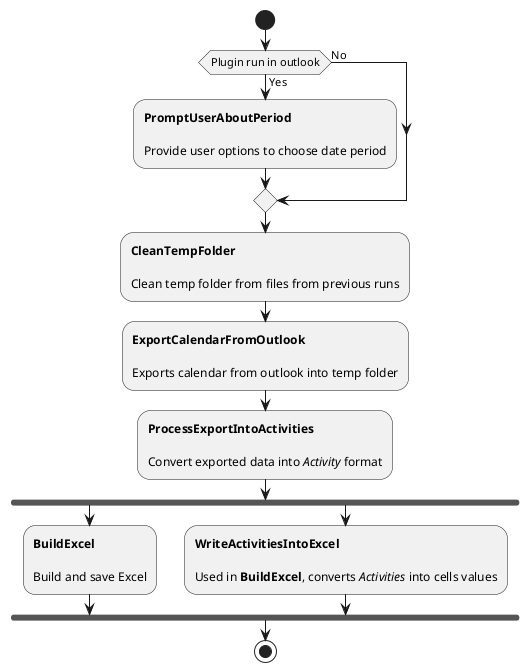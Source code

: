 @startuml
start

if (Plugin run in outlook) then (Yes)
    :**PromptUserAboutPeriod**

    Provide user options to choose date period;
else (No)
endif


:**CleanTempFolder**

Clean temp folder from files from previous runs;


:**ExportCalendarFromOutlook**

Exports calendar from outlook into temp folder;


:**ProcessExportIntoActivities**

Convert exported data into //Activity// format;

fork
    :**BuildExcel**

    Build and save Excel;
fork again
    :**WriteActivitiesIntoExcel**

    Used in **BuildExcel**, converts //Activities// into cells values;
end fork

stop
@enduml